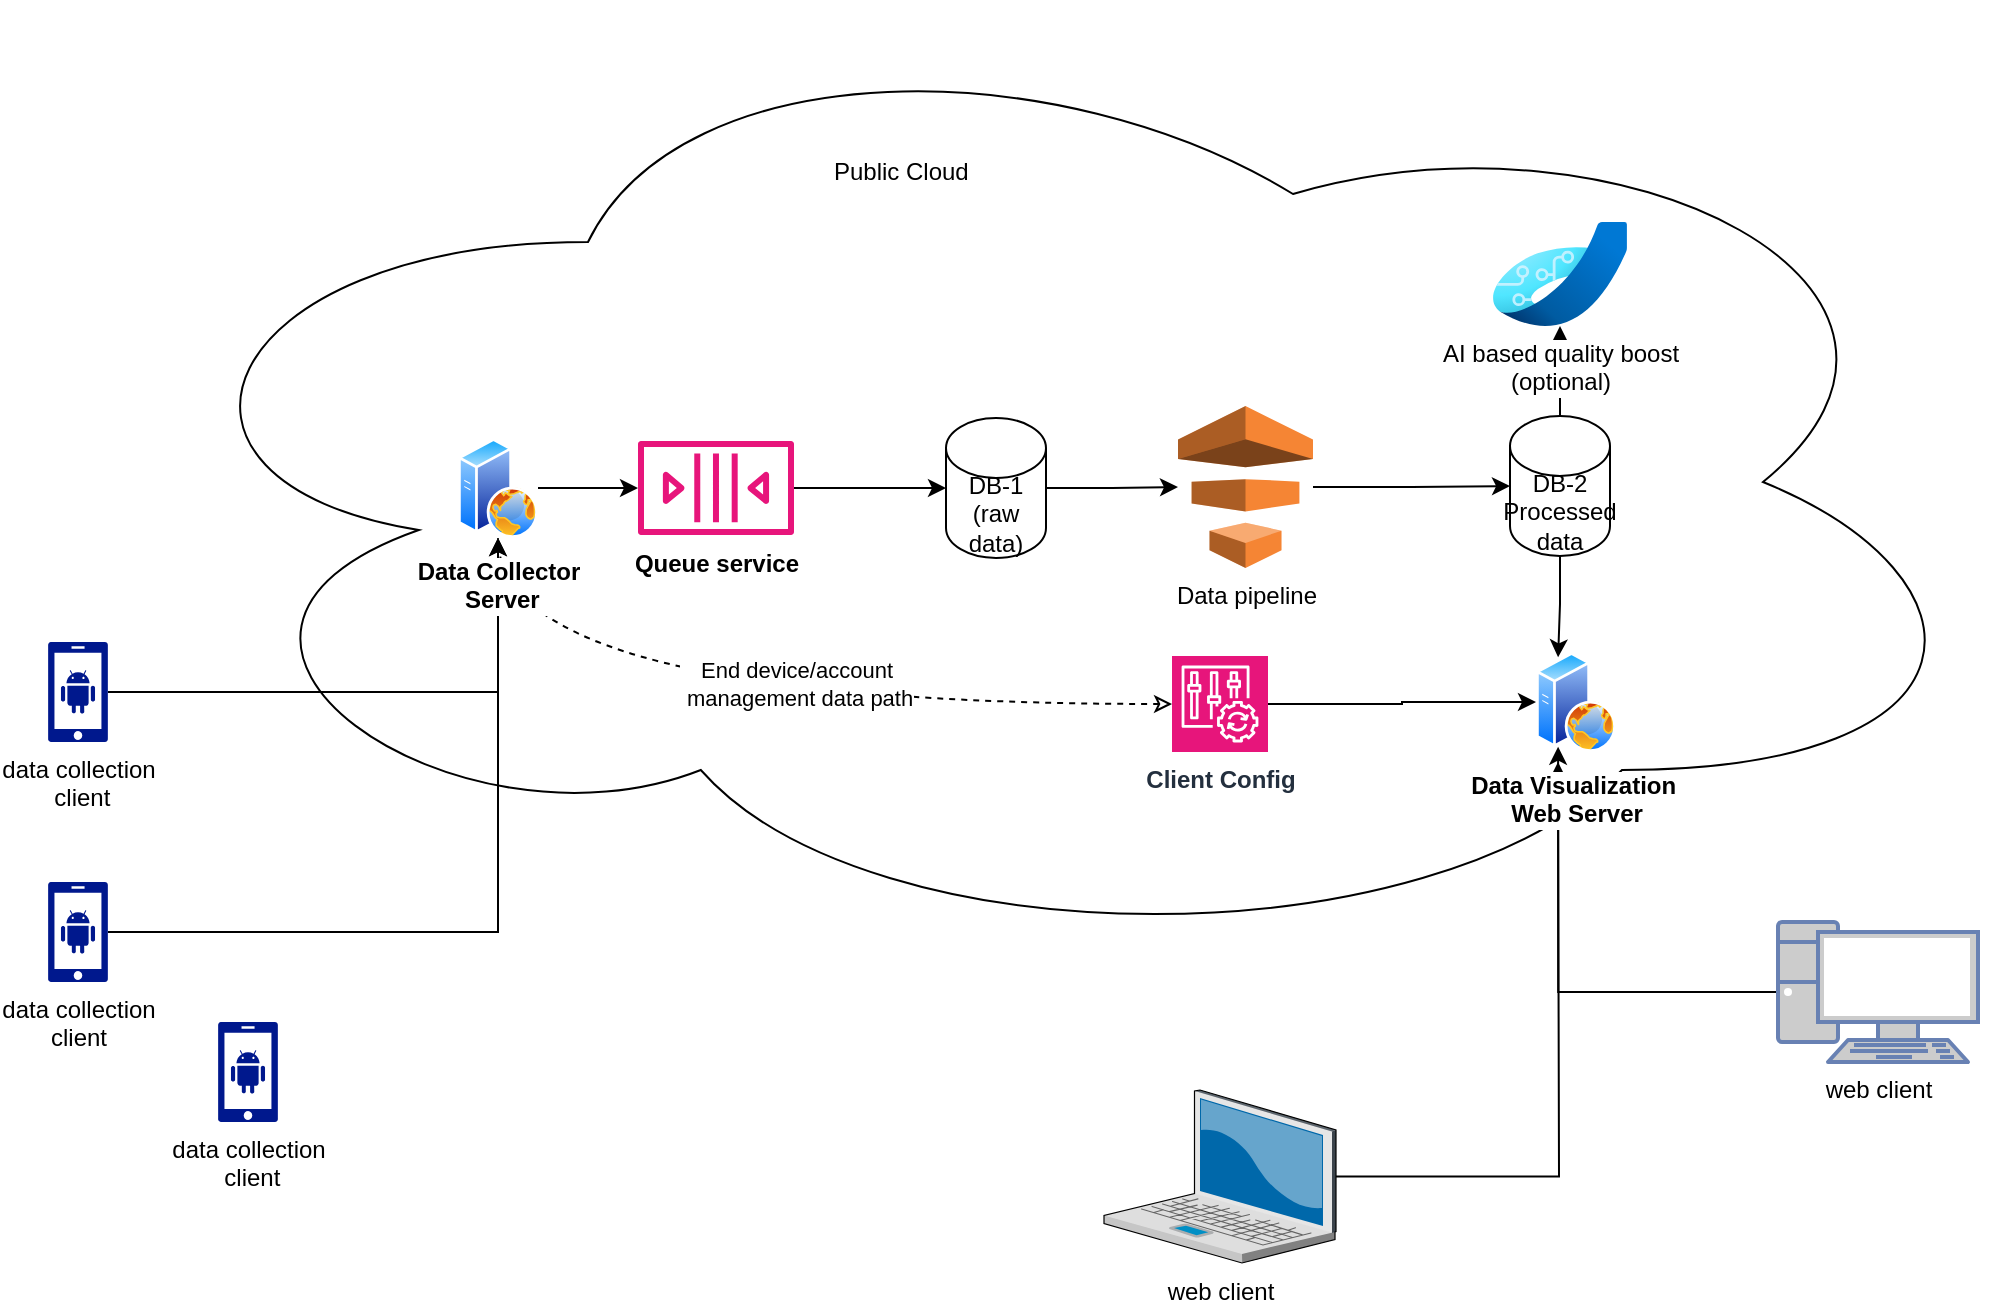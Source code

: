 <mxfile version="26.2.13">
  <diagram name="Page-1" id="hvk_bZZvlfvlDv9tCUaG">
    <mxGraphModel dx="1198" dy="2072" grid="1" gridSize="10" guides="1" tooltips="1" connect="1" arrows="1" fold="1" page="1" pageScale="1" pageWidth="850" pageHeight="1100" math="0" shadow="0">
      <root>
        <mxCell id="0" />
        <mxCell id="1" parent="0" />
        <mxCell id="rdoXWai72FaAfEw6Tc3U-6" value="" style="ellipse;shape=cloud;whiteSpace=wrap;html=1;" vertex="1" parent="1">
          <mxGeometry x="130" y="-80" width="940" height="480" as="geometry" />
        </mxCell>
        <mxCell id="rdoXWai72FaAfEw6Tc3U-27" style="edgeStyle=orthogonalEdgeStyle;rounded=0;orthogonalLoop=1;jettySize=auto;html=1;" edge="1" parent="1" source="rdoXWai72FaAfEw6Tc3U-2" target="rdoXWai72FaAfEw6Tc3U-26">
          <mxGeometry relative="1" as="geometry" />
        </mxCell>
        <mxCell id="rdoXWai72FaAfEw6Tc3U-2" value="data collection&lt;div&gt;&amp;nbsp;client&lt;div&gt;&lt;br&gt;&lt;/div&gt;&lt;/div&gt;" style="sketch=0;aspect=fixed;pointerEvents=1;shadow=0;dashed=0;html=1;strokeColor=none;labelPosition=center;verticalLabelPosition=bottom;verticalAlign=top;align=center;fillColor=#00188D;shape=mxgraph.mscae.enterprise.android_phone" vertex="1" parent="1">
          <mxGeometry x="95" y="240" width="30" height="50" as="geometry" />
        </mxCell>
        <mxCell id="rdoXWai72FaAfEw6Tc3U-28" style="edgeStyle=orthogonalEdgeStyle;rounded=0;orthogonalLoop=1;jettySize=auto;html=1;" edge="1" parent="1" source="rdoXWai72FaAfEw6Tc3U-3" target="rdoXWai72FaAfEw6Tc3U-26">
          <mxGeometry relative="1" as="geometry" />
        </mxCell>
        <mxCell id="rdoXWai72FaAfEw6Tc3U-3" value="data collection&lt;div&gt;client&lt;/div&gt;" style="sketch=0;aspect=fixed;pointerEvents=1;shadow=0;dashed=0;html=1;strokeColor=none;labelPosition=center;verticalLabelPosition=bottom;verticalAlign=top;align=center;fillColor=#00188D;shape=mxgraph.mscae.enterprise.android_phone" vertex="1" parent="1">
          <mxGeometry x="95" y="360" width="30" height="50" as="geometry" />
        </mxCell>
        <mxCell id="rdoXWai72FaAfEw6Tc3U-4" value="data collection&lt;div&gt;&amp;nbsp;client&lt;/div&gt;" style="sketch=0;aspect=fixed;pointerEvents=1;shadow=0;dashed=0;html=1;strokeColor=none;labelPosition=center;verticalLabelPosition=bottom;verticalAlign=top;align=center;fillColor=#00188D;shape=mxgraph.mscae.enterprise.android_phone" vertex="1" parent="1">
          <mxGeometry x="180" y="430" width="30" height="50" as="geometry" />
        </mxCell>
        <mxCell id="rdoXWai72FaAfEw6Tc3U-33" value="" style="edgeStyle=orthogonalEdgeStyle;rounded=0;orthogonalLoop=1;jettySize=auto;html=1;" edge="1" parent="1" source="rdoXWai72FaAfEw6Tc3U-7" target="rdoXWai72FaAfEw6Tc3U-9">
          <mxGeometry relative="1" as="geometry" />
        </mxCell>
        <mxCell id="rdoXWai72FaAfEw6Tc3U-7" value="DB-1&lt;div&gt;(raw data)&lt;/div&gt;" style="shape=cylinder3;whiteSpace=wrap;html=1;boundedLbl=1;backgroundOutline=1;size=15;" vertex="1" parent="1">
          <mxGeometry x="544" y="128" width="50" height="70" as="geometry" />
        </mxCell>
        <mxCell id="rdoXWai72FaAfEw6Tc3U-32" value="" style="edgeStyle=orthogonalEdgeStyle;rounded=0;orthogonalLoop=1;jettySize=auto;html=1;" edge="1" parent="1" source="rdoXWai72FaAfEw6Tc3U-8" target="rdoXWai72FaAfEw6Tc3U-7">
          <mxGeometry relative="1" as="geometry" />
        </mxCell>
        <mxCell id="rdoXWai72FaAfEw6Tc3U-8" value="&lt;b style=&quot;color: light-dark(rgb(0, 0, 0), rgb(252, 252, 252));&quot;&gt;Queue service&lt;/b&gt;" style="sketch=0;outlineConnect=0;fontColor=#232F3E;gradientColor=none;fillColor=#E7157B;strokeColor=none;dashed=0;verticalLabelPosition=bottom;verticalAlign=top;align=center;html=1;fontSize=12;fontStyle=0;aspect=fixed;pointerEvents=1;shape=mxgraph.aws4.queue;" vertex="1" parent="1">
          <mxGeometry x="390" y="139.5" width="78" height="47" as="geometry" />
        </mxCell>
        <mxCell id="rdoXWai72FaAfEw6Tc3U-34" value="" style="edgeStyle=orthogonalEdgeStyle;rounded=0;orthogonalLoop=1;jettySize=auto;html=1;" edge="1" parent="1" source="rdoXWai72FaAfEw6Tc3U-9" target="rdoXWai72FaAfEw6Tc3U-10">
          <mxGeometry relative="1" as="geometry" />
        </mxCell>
        <mxCell id="rdoXWai72FaAfEw6Tc3U-9" value="Data pipeline" style="outlineConnect=0;dashed=0;verticalLabelPosition=bottom;verticalAlign=top;align=center;html=1;shape=mxgraph.aws3.data_pipeline;fillColor=#F58534;gradientColor=none;" vertex="1" parent="1">
          <mxGeometry x="660" y="122" width="67.5" height="81" as="geometry" />
        </mxCell>
        <mxCell id="rdoXWai72FaAfEw6Tc3U-19" style="edgeStyle=orthogonalEdgeStyle;rounded=0;orthogonalLoop=1;jettySize=auto;html=1;entryX=0.25;entryY=0;entryDx=0;entryDy=0;" edge="1" parent="1" source="rdoXWai72FaAfEw6Tc3U-10" target="rdoXWai72FaAfEw6Tc3U-20">
          <mxGeometry relative="1" as="geometry">
            <mxPoint x="969" y="480" as="targetPoint" />
          </mxGeometry>
        </mxCell>
        <mxCell id="rdoXWai72FaAfEw6Tc3U-41" value="" style="edgeStyle=orthogonalEdgeStyle;rounded=0;orthogonalLoop=1;jettySize=auto;html=1;" edge="1" parent="1" source="rdoXWai72FaAfEw6Tc3U-10" target="rdoXWai72FaAfEw6Tc3U-40">
          <mxGeometry relative="1" as="geometry" />
        </mxCell>
        <mxCell id="rdoXWai72FaAfEw6Tc3U-10" value="&lt;div&gt;DB-2&lt;/div&gt;Processed data" style="shape=cylinder3;whiteSpace=wrap;html=1;boundedLbl=1;backgroundOutline=1;size=15;" vertex="1" parent="1">
          <mxGeometry x="826" y="127" width="50" height="70" as="geometry" />
        </mxCell>
        <mxCell id="rdoXWai72FaAfEw6Tc3U-25" style="edgeStyle=orthogonalEdgeStyle;rounded=0;orthogonalLoop=1;jettySize=auto;html=1;exitX=1;exitY=0.5;exitDx=0;exitDy=0;exitPerimeter=0;" edge="1" parent="1" source="rdoXWai72FaAfEw6Tc3U-11" target="rdoXWai72FaAfEw6Tc3U-20">
          <mxGeometry relative="1" as="geometry" />
        </mxCell>
        <mxCell id="rdoXWai72FaAfEw6Tc3U-50" style="edgeStyle=orthogonalEdgeStyle;rounded=0;orthogonalLoop=1;jettySize=auto;html=1;entryX=0.5;entryY=1;entryDx=0;entryDy=0;curved=1;startArrow=classic;startFill=0;endArrow=none;dashed=1;" edge="1" parent="1" source="rdoXWai72FaAfEw6Tc3U-11" target="rdoXWai72FaAfEw6Tc3U-26">
          <mxGeometry relative="1" as="geometry" />
        </mxCell>
        <mxCell id="rdoXWai72FaAfEw6Tc3U-51" value="End device/account&lt;div&gt;&amp;nbsp;management data path&lt;/div&gt;" style="edgeLabel;html=1;align=center;verticalAlign=middle;resizable=0;points=[];" vertex="1" connectable="0" parent="rdoXWai72FaAfEw6Tc3U-50">
          <mxGeometry x="-0.105" y="-10" relative="1" as="geometry">
            <mxPoint as="offset" />
          </mxGeometry>
        </mxCell>
        <mxCell id="rdoXWai72FaAfEw6Tc3U-11" value="&lt;b&gt;Client Config&lt;/b&gt;" style="sketch=0;points=[[0,0,0],[0.25,0,0],[0.5,0,0],[0.75,0,0],[1,0,0],[0,1,0],[0.25,1,0],[0.5,1,0],[0.75,1,0],[1,1,0],[0,0.25,0],[0,0.5,0],[0,0.75,0],[1,0.25,0],[1,0.5,0],[1,0.75,0]];points=[[0,0,0],[0.25,0,0],[0.5,0,0],[0.75,0,0],[1,0,0],[0,1,0],[0.25,1,0],[0.5,1,0],[0.75,1,0],[1,1,0],[0,0.25,0],[0,0.5,0],[0,0.75,0],[1,0.25,0],[1,0.5,0],[1,0.75,0]];outlineConnect=0;fontColor=#232F3E;fillColor=#E7157B;strokeColor=#ffffff;dashed=0;verticalLabelPosition=bottom;verticalAlign=top;align=center;html=1;fontSize=12;fontStyle=0;aspect=fixed;shape=mxgraph.aws4.resourceIcon;resIcon=mxgraph.aws4.config;" vertex="1" parent="1">
          <mxGeometry x="657" y="247" width="48" height="48" as="geometry" />
        </mxCell>
        <mxCell id="rdoXWai72FaAfEw6Tc3U-39" value="" style="edgeStyle=orthogonalEdgeStyle;rounded=0;orthogonalLoop=1;jettySize=auto;html=1;" edge="1" parent="1" source="rdoXWai72FaAfEw6Tc3U-13">
          <mxGeometry relative="1" as="geometry">
            <mxPoint x="850" y="300" as="targetPoint" />
          </mxGeometry>
        </mxCell>
        <mxCell id="rdoXWai72FaAfEw6Tc3U-13" value="web client" style="verticalLabelPosition=bottom;sketch=0;aspect=fixed;html=1;verticalAlign=top;strokeColor=none;align=center;outlineConnect=0;shape=mxgraph.citrix.laptop_2;" vertex="1" parent="1">
          <mxGeometry x="623" y="464" width="116" height="86.5" as="geometry" />
        </mxCell>
        <mxCell id="rdoXWai72FaAfEw6Tc3U-38" value="" style="edgeStyle=orthogonalEdgeStyle;rounded=0;orthogonalLoop=1;jettySize=auto;html=1;entryX=0.25;entryY=1;entryDx=0;entryDy=0;" edge="1" parent="1" source="rdoXWai72FaAfEw6Tc3U-14" target="rdoXWai72FaAfEw6Tc3U-20">
          <mxGeometry relative="1" as="geometry" />
        </mxCell>
        <mxCell id="rdoXWai72FaAfEw6Tc3U-14" value="&lt;span style=&quot;color: light-dark(rgb(0, 0, 0), rgb(252, 252, 252));&quot;&gt;web client&lt;/span&gt;&lt;div&gt;&lt;br&gt;&lt;/div&gt;" style="fontColor=#0066CC;verticalAlign=top;verticalLabelPosition=bottom;labelPosition=center;align=center;html=1;outlineConnect=0;fillColor=#CCCCCC;strokeColor=#6881B3;gradientColor=none;gradientDirection=north;strokeWidth=2;shape=mxgraph.networks.pc;" vertex="1" parent="1">
          <mxGeometry x="960" y="380" width="100" height="70" as="geometry" />
        </mxCell>
        <mxCell id="rdoXWai72FaAfEw6Tc3U-20" value="&lt;b&gt;Data Visualization&amp;nbsp;&lt;/b&gt;&lt;div&gt;&lt;b&gt;Web Server&lt;/b&gt;&lt;/div&gt;" style="image;aspect=fixed;perimeter=ellipsePerimeter;html=1;align=center;shadow=0;dashed=0;spacingTop=3;image=img/lib/active_directory/web_server.svg;" vertex="1" parent="1">
          <mxGeometry x="839" y="245" width="40" height="50" as="geometry" />
        </mxCell>
        <mxCell id="rdoXWai72FaAfEw6Tc3U-30" value="" style="edgeStyle=orthogonalEdgeStyle;rounded=0;orthogonalLoop=1;jettySize=auto;html=1;" edge="1" parent="1" source="rdoXWai72FaAfEw6Tc3U-26" target="rdoXWai72FaAfEw6Tc3U-8">
          <mxGeometry relative="1" as="geometry" />
        </mxCell>
        <mxCell id="rdoXWai72FaAfEw6Tc3U-26" value="&lt;b&gt;Data Collector&lt;/b&gt;&lt;div&gt;&lt;b&gt;&amp;nbsp;Server&lt;/b&gt;&lt;/div&gt;" style="image;aspect=fixed;perimeter=ellipsePerimeter;html=1;align=center;shadow=0;dashed=0;spacingTop=3;image=img/lib/active_directory/web_server.svg;" vertex="1" parent="1">
          <mxGeometry x="300" y="138" width="40" height="50" as="geometry" />
        </mxCell>
        <mxCell id="rdoXWai72FaAfEw6Tc3U-40" value="AI based quality boost&lt;div&gt;(optional)&lt;/div&gt;" style="image;aspect=fixed;html=1;points=[];align=center;fontSize=12;image=img/lib/azure2/ai_machine_learning/Azure_Applied_AI.svg;" vertex="1" parent="1">
          <mxGeometry x="817" y="30" width="68" height="52" as="geometry" />
        </mxCell>
        <mxCell id="rdoXWai72FaAfEw6Tc3U-49" value="&amp;nbsp;Public Cloud" style="text;html=1;align=center;verticalAlign=middle;whiteSpace=wrap;rounded=0;" vertex="1" parent="1">
          <mxGeometry x="460" y="-10" width="120" height="30" as="geometry" />
        </mxCell>
      </root>
    </mxGraphModel>
  </diagram>
</mxfile>

